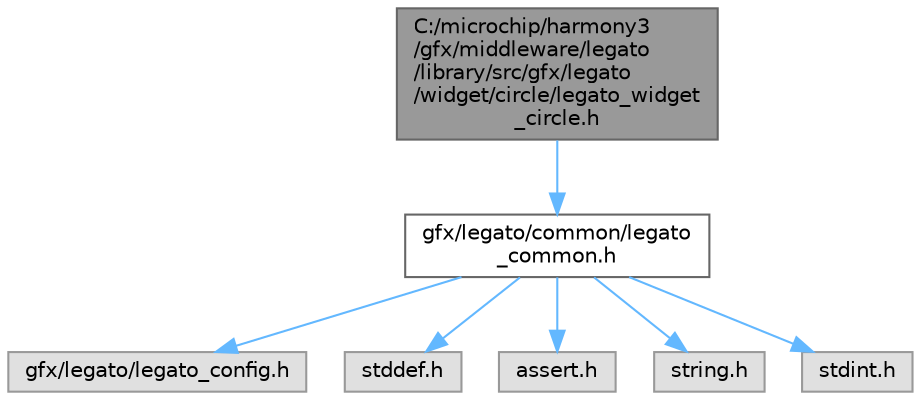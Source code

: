digraph "C:/microchip/harmony3/gfx/middleware/legato/library/src/gfx/legato/widget/circle/legato_widget_circle.h"
{
 // INTERACTIVE_SVG=YES
 // LATEX_PDF_SIZE
  bgcolor="transparent";
  edge [fontname=Helvetica,fontsize=10,labelfontname=Helvetica,labelfontsize=10];
  node [fontname=Helvetica,fontsize=10,shape=box,height=0.2,width=0.4];
  Node1 [label="C:/microchip/harmony3\l/gfx/middleware/legato\l/library/src/gfx/legato\l/widget/circle/legato_widget\l_circle.h",height=0.2,width=0.4,color="gray40", fillcolor="grey60", style="filled", fontcolor="black",tooltip="Circle widget functions and definitions."];
  Node1 -> Node2 [color="steelblue1",style="solid"];
  Node2 [label="gfx/legato/common/legato\l_common.h",height=0.2,width=0.4,color="grey40", fillcolor="white", style="filled",URL="$legato__common_8h.html",tooltip="Common macros and definitions used by Legato."];
  Node2 -> Node3 [color="steelblue1",style="solid"];
  Node3 [label="gfx/legato/legato_config.h",height=0.2,width=0.4,color="grey60", fillcolor="#E0E0E0", style="filled",tooltip=" "];
  Node2 -> Node4 [color="steelblue1",style="solid"];
  Node4 [label="stddef.h",height=0.2,width=0.4,color="grey60", fillcolor="#E0E0E0", style="filled",tooltip=" "];
  Node2 -> Node5 [color="steelblue1",style="solid"];
  Node5 [label="assert.h",height=0.2,width=0.4,color="grey60", fillcolor="#E0E0E0", style="filled",tooltip=" "];
  Node2 -> Node6 [color="steelblue1",style="solid"];
  Node6 [label="string.h",height=0.2,width=0.4,color="grey60", fillcolor="#E0E0E0", style="filled",tooltip=" "];
  Node2 -> Node7 [color="steelblue1",style="solid"];
  Node7 [label="stdint.h",height=0.2,width=0.4,color="grey60", fillcolor="#E0E0E0", style="filled",tooltip=" "];
}
